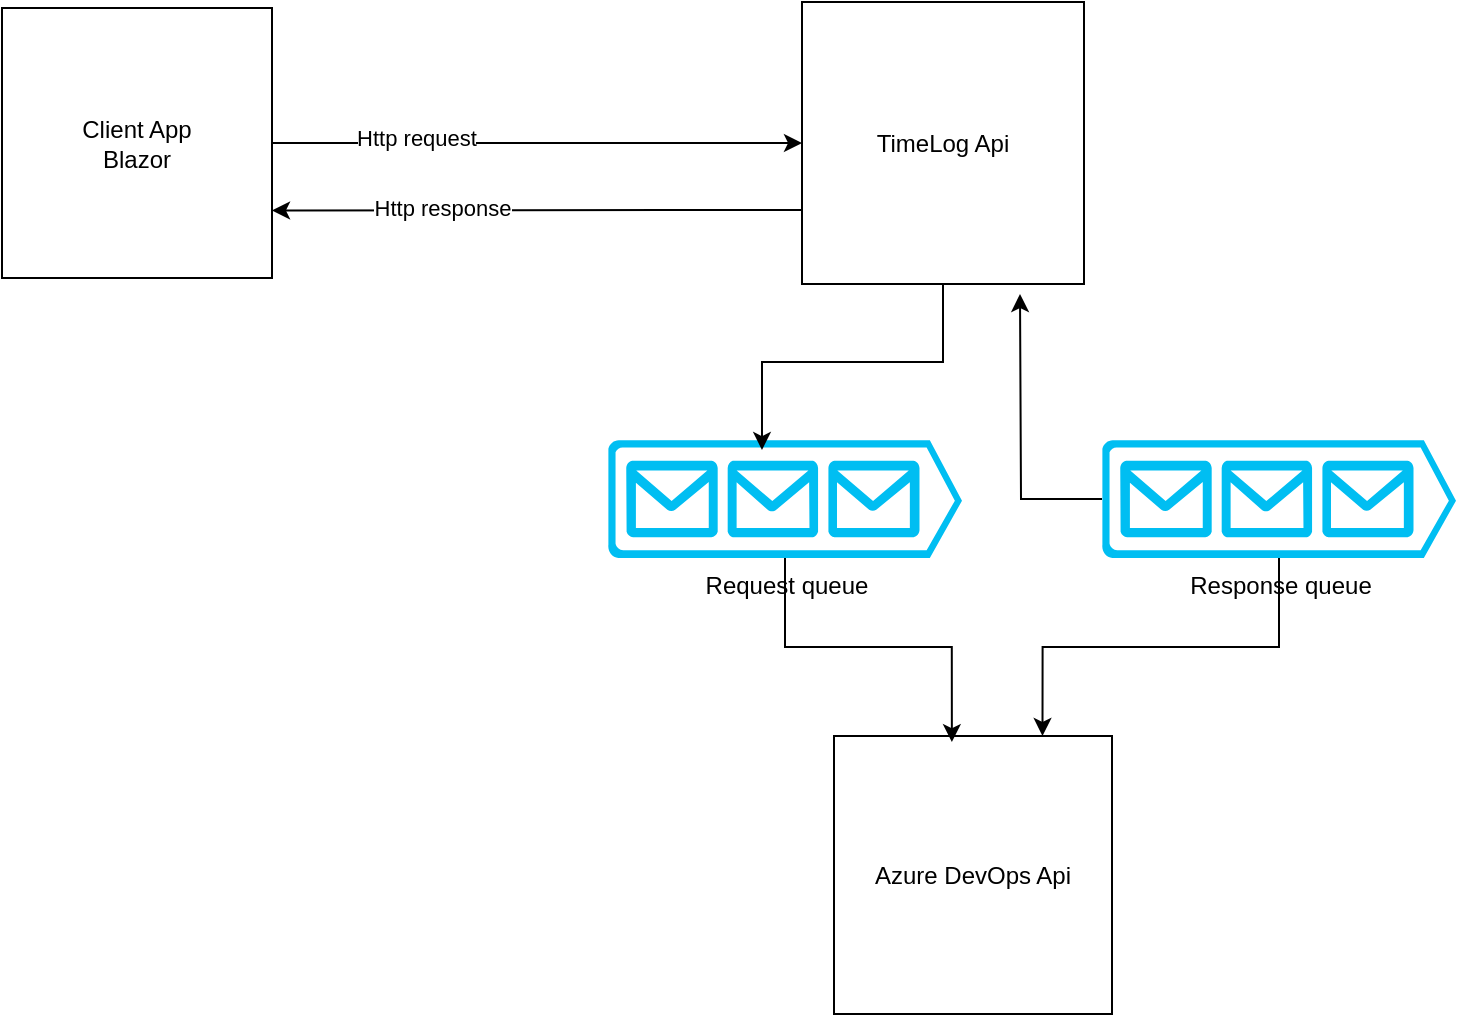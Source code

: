 <mxfile version="23.1.5" type="github">
  <diagram name="Page-1" id="b5b7bab2-c9e2-2cf4-8b2a-24fd1a2a6d21">
    <mxGraphModel dx="1434" dy="738" grid="0" gridSize="10" guides="1" tooltips="1" connect="1" arrows="1" fold="1" page="1" pageScale="1" pageWidth="827" pageHeight="1169" background="none" math="0" shadow="0">
      <root>
        <mxCell id="0" />
        <mxCell id="1" parent="0" />
        <mxCell id="2m1gmCIRVApNMBWWAgiM-4" style="edgeStyle=orthogonalEdgeStyle;rounded=0;orthogonalLoop=1;jettySize=auto;html=1;entryX=0;entryY=0.5;entryDx=0;entryDy=0;" edge="1" parent="1" source="2m1gmCIRVApNMBWWAgiM-1" target="2m1gmCIRVApNMBWWAgiM-2">
          <mxGeometry relative="1" as="geometry" />
        </mxCell>
        <mxCell id="2m1gmCIRVApNMBWWAgiM-8" value="Http request" style="edgeLabel;html=1;align=center;verticalAlign=middle;resizable=0;points=[];" vertex="1" connectable="0" parent="2m1gmCIRVApNMBWWAgiM-4">
          <mxGeometry x="-0.457" y="4" relative="1" as="geometry">
            <mxPoint y="1" as="offset" />
          </mxGeometry>
        </mxCell>
        <mxCell id="2m1gmCIRVApNMBWWAgiM-1" value="Client App&lt;br&gt;Blazor" style="whiteSpace=wrap;html=1;aspect=fixed;" vertex="1" parent="1">
          <mxGeometry x="86" y="294" width="135" height="135" as="geometry" />
        </mxCell>
        <mxCell id="2m1gmCIRVApNMBWWAgiM-5" style="edgeStyle=orthogonalEdgeStyle;rounded=0;orthogonalLoop=1;jettySize=auto;html=1;entryX=1;entryY=0.75;entryDx=0;entryDy=0;" edge="1" parent="1" source="2m1gmCIRVApNMBWWAgiM-2" target="2m1gmCIRVApNMBWWAgiM-1">
          <mxGeometry relative="1" as="geometry">
            <Array as="points">
              <mxPoint x="418" y="395" />
              <mxPoint x="418" y="395" />
            </Array>
          </mxGeometry>
        </mxCell>
        <mxCell id="2m1gmCIRVApNMBWWAgiM-9" value="Http response" style="edgeLabel;html=1;align=center;verticalAlign=middle;resizable=0;points=[];" vertex="1" connectable="0" parent="2m1gmCIRVApNMBWWAgiM-5">
          <mxGeometry x="0.358" y="-1" relative="1" as="geometry">
            <mxPoint as="offset" />
          </mxGeometry>
        </mxCell>
        <mxCell id="2m1gmCIRVApNMBWWAgiM-2" value="TimeLog Api" style="whiteSpace=wrap;html=1;aspect=fixed;" vertex="1" parent="1">
          <mxGeometry x="486" y="291" width="141" height="141" as="geometry" />
        </mxCell>
        <mxCell id="2m1gmCIRVApNMBWWAgiM-3" value="Azure DevOps Api" style="whiteSpace=wrap;html=1;aspect=fixed;" vertex="1" parent="1">
          <mxGeometry x="502" y="658" width="139" height="139" as="geometry" />
        </mxCell>
        <mxCell id="2m1gmCIRVApNMBWWAgiM-10" value="Request queue" style="verticalLabelPosition=bottom;html=1;verticalAlign=top;align=center;strokeColor=none;fillColor=#00BEF2;shape=mxgraph.azure.queue_generic;pointerEvents=1;" vertex="1" parent="1">
          <mxGeometry x="389" y="510" width="177" height="59" as="geometry" />
        </mxCell>
        <mxCell id="2m1gmCIRVApNMBWWAgiM-11" style="edgeStyle=orthogonalEdgeStyle;rounded=0;orthogonalLoop=1;jettySize=auto;html=1;entryX=0.435;entryY=0.085;entryDx=0;entryDy=0;entryPerimeter=0;" edge="1" parent="1" source="2m1gmCIRVApNMBWWAgiM-2" target="2m1gmCIRVApNMBWWAgiM-10">
          <mxGeometry relative="1" as="geometry" />
        </mxCell>
        <mxCell id="2m1gmCIRVApNMBWWAgiM-13" style="edgeStyle=orthogonalEdgeStyle;rounded=0;orthogonalLoop=1;jettySize=auto;html=1;entryX=0.424;entryY=0.022;entryDx=0;entryDy=0;entryPerimeter=0;" edge="1" parent="1" source="2m1gmCIRVApNMBWWAgiM-10" target="2m1gmCIRVApNMBWWAgiM-3">
          <mxGeometry relative="1" as="geometry" />
        </mxCell>
        <mxCell id="2m1gmCIRVApNMBWWAgiM-15" style="edgeStyle=orthogonalEdgeStyle;rounded=0;orthogonalLoop=1;jettySize=auto;html=1;" edge="1" parent="1" source="2m1gmCIRVApNMBWWAgiM-14">
          <mxGeometry relative="1" as="geometry">
            <mxPoint x="595" y="437" as="targetPoint" />
          </mxGeometry>
        </mxCell>
        <mxCell id="2m1gmCIRVApNMBWWAgiM-16" style="edgeStyle=orthogonalEdgeStyle;rounded=0;orthogonalLoop=1;jettySize=auto;html=1;entryX=0.75;entryY=0;entryDx=0;entryDy=0;" edge="1" parent="1" source="2m1gmCIRVApNMBWWAgiM-14" target="2m1gmCIRVApNMBWWAgiM-3">
          <mxGeometry relative="1" as="geometry" />
        </mxCell>
        <mxCell id="2m1gmCIRVApNMBWWAgiM-14" value="Response queue" style="verticalLabelPosition=bottom;html=1;verticalAlign=top;align=center;strokeColor=none;fillColor=#00BEF2;shape=mxgraph.azure.queue_generic;pointerEvents=1;" vertex="1" parent="1">
          <mxGeometry x="636" y="510" width="177" height="59" as="geometry" />
        </mxCell>
      </root>
    </mxGraphModel>
  </diagram>
</mxfile>
